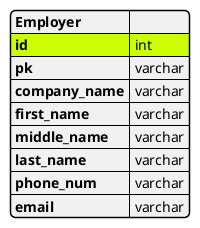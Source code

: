 @startjson

#highlight "id"

{
    "Employer" : "",
    "id" : "int",
    "pk" : "varchar", 
    "company_name" : "varchar",        
    "first_name" : "varchar",
    "middle_name" : "varchar",
    "last_name"  : "varchar",
    "phone_num" : "varchar",
    "email" : "varchar"
}

@endjson
